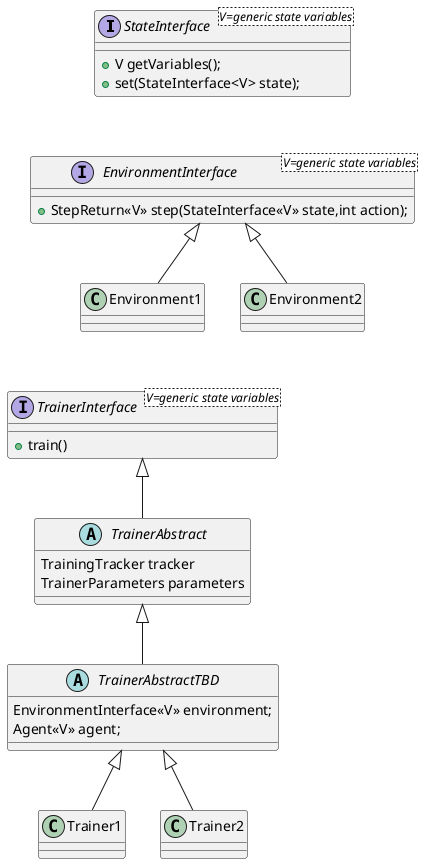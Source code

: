
@startuml
'https://plantuml.com/class-diagram


interface StateInterface<V=generic state variables> {
+ V getVariables();
+ set(StateInterface<V> state);
}




interface TrainerInterface<V=generic state variables> {
+ train()
}

abstract class TrainerAbstract {
TrainingTracker tracker
TrainerParameters parameters
}

abstract class TrainerAbstractTBD {
    EnvironmentInterface<<V>> environment;
    Agent<<V>> agent;
}

interface EnvironmentInterface<V=generic state variables> {
+  StepReturn<<V>> step(StateInterface<<V>> state,int action);
'/ +  boolean isTerminalState(StateInterface<<V>> state);
}


EnvironmentInterface <|-- Environment1
EnvironmentInterface <|-- Environment2

TrainerInterface <|-- TrainerAbstract
TrainerAbstract <|-- TrainerAbstractTBD
TrainerAbstractTBD  <|-- Trainer1
TrainerAbstractTBD  <|-- Trainer2

StateInterface -[hidden]- EnvironmentInterface
Environment1 -[hidden]- TrainerInterface


@enduml